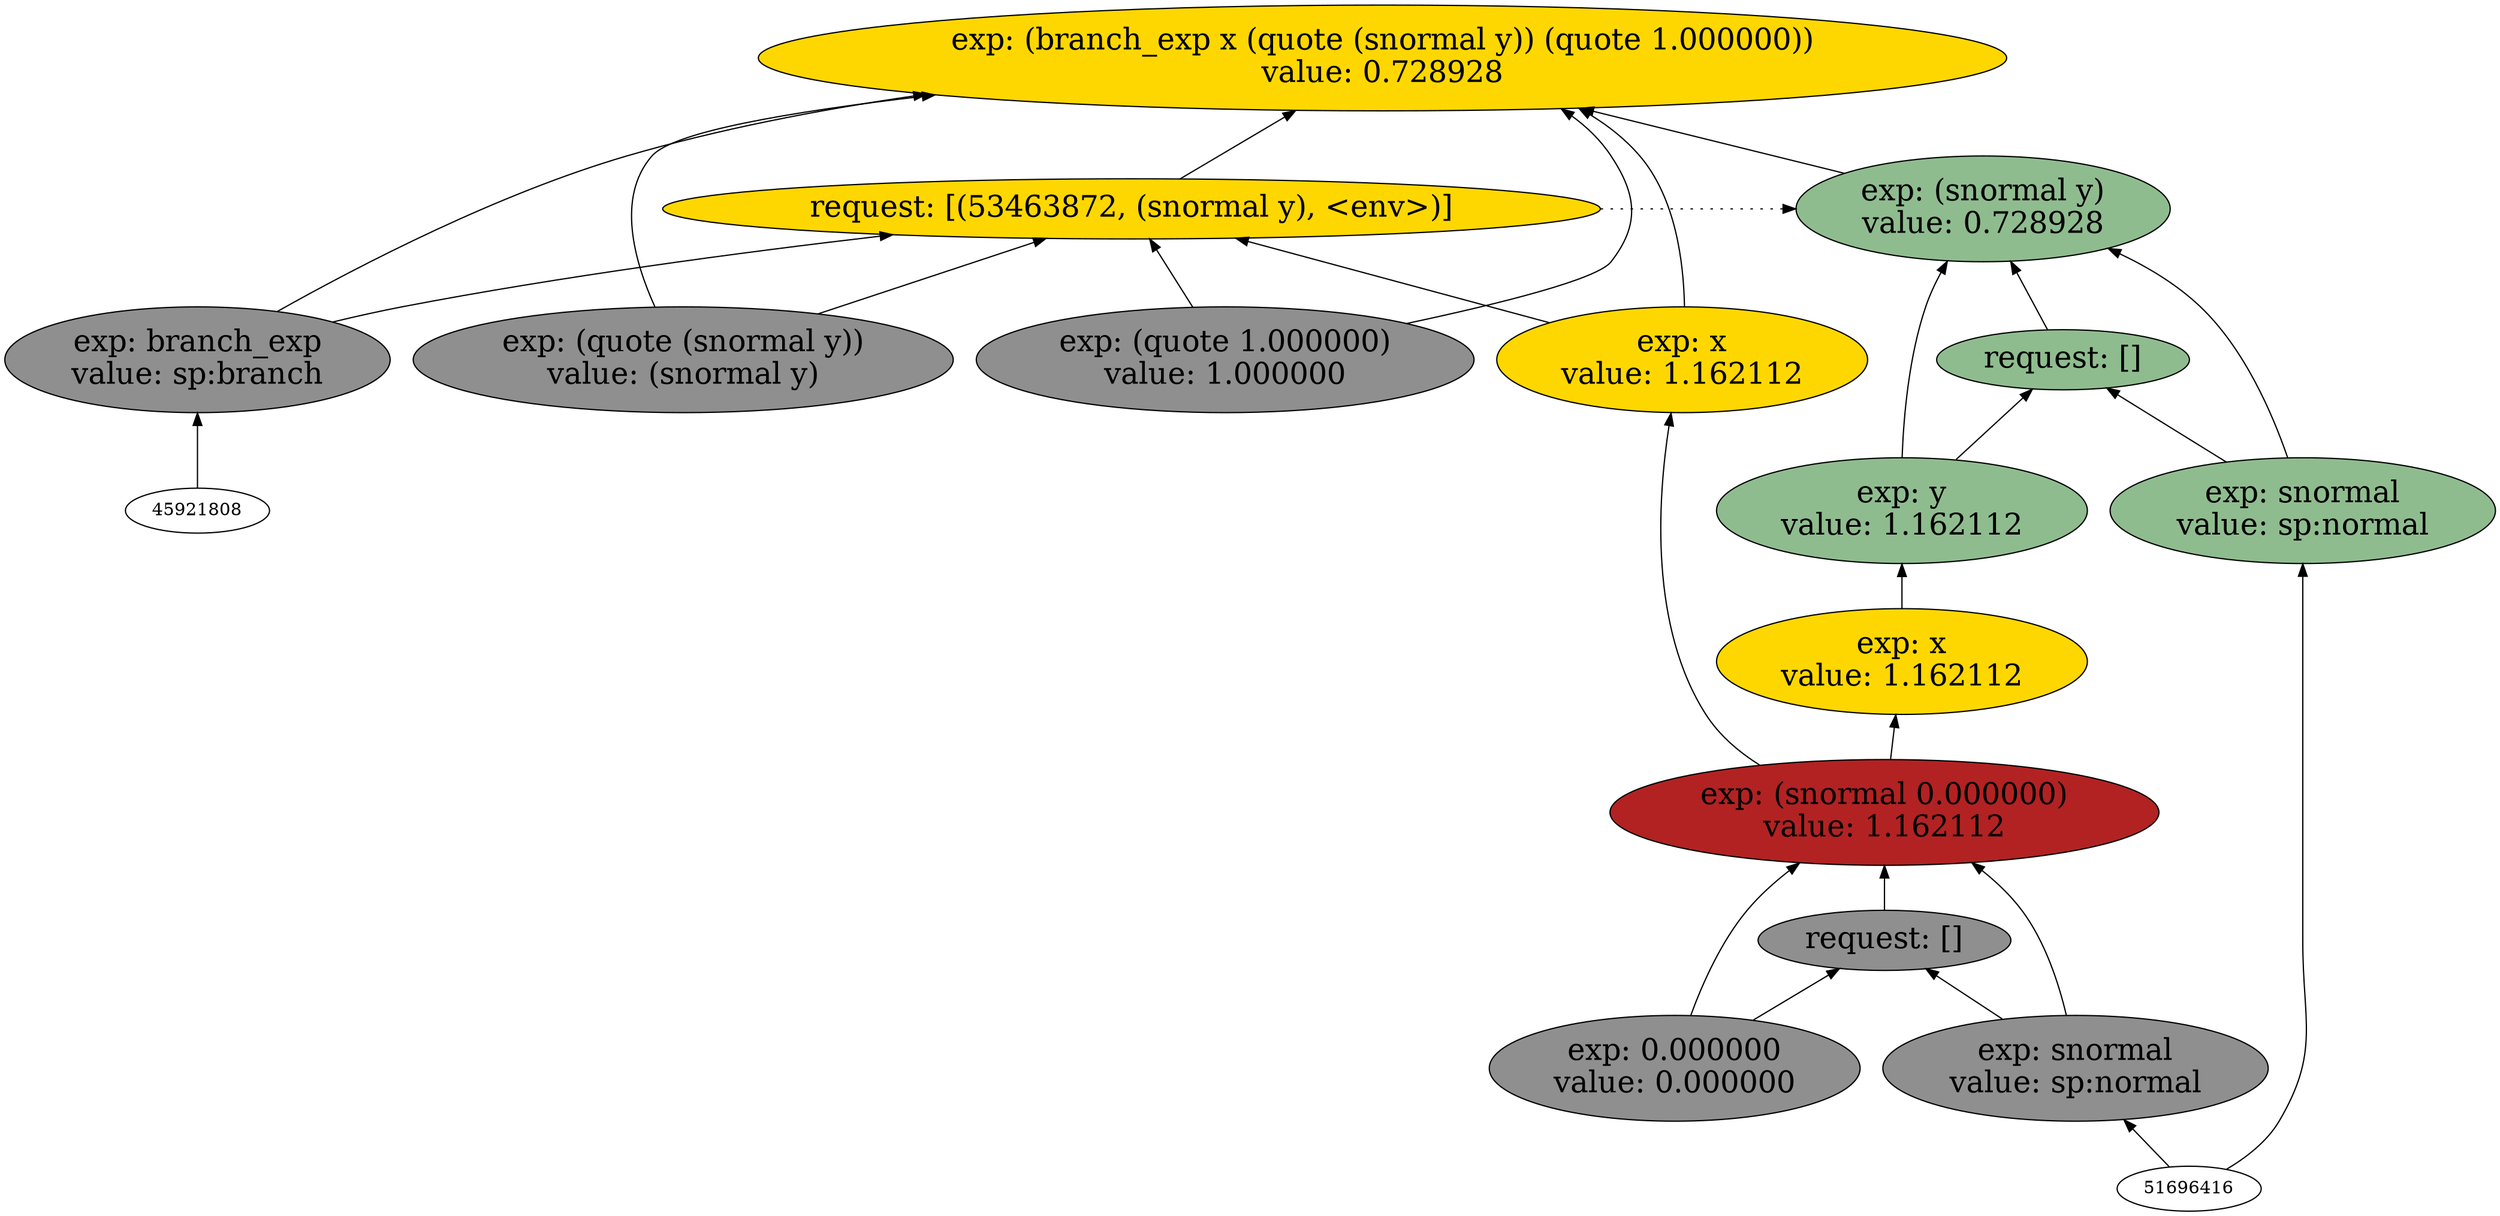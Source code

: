 digraph {
rankdir=BT
fontsize=24
subgraph clster1 {
label="Venture Families"
subgraph clster2 {
label="1"
"51894320"["fillcolor"="firebrick" "fontsize"="24" "label"="exp: (snormal 0.000000)\nvalue: 1.162112" "shape"="ellipse" "style"="filled" ]
"53886816"["fillcolor"="grey56" "fontsize"="24" "label"="request: []" "shape"="ellipse" "style"="filled" ]
"52750464"["fillcolor"="grey56" "fontsize"="24" "label"="exp: snormal\nvalue: sp:normal" "shape"="ellipse" "style"="filled" ]
"52788208"["fillcolor"="grey56" "fontsize"="24" "label"="exp: 0.000000\nvalue: 0.000000" "shape"="ellipse" "style"="filled" ]
}

subgraph clster3 {
label="2"
"53204112"["fillcolor"="gold" "fontsize"="24" "label"="exp: x\nvalue: 1.162112" "shape"="ellipse" "style"="filled" ]
}

subgraph clster4 {
label="3"
"53525392"["fillcolor"="gold" "fontsize"="24" "label"="exp: (branch_exp x (quote (snormal y)) (quote 1.000000))\nvalue: 0.728928" "shape"="ellipse" "style"="filled" ]
"53463872"["fillcolor"="gold" "fontsize"="24" "label"="request: [(53463872, (snormal y), <env>)]" "shape"="ellipse" "style"="filled" ]
"52077520"["fillcolor"="grey56" "fontsize"="24" "label"="exp: branch_exp\nvalue: sp:branch" "shape"="ellipse" "style"="filled" ]
"53239056"["fillcolor"="gold" "fontsize"="24" "label"="exp: x\nvalue: 1.162112" "shape"="ellipse" "style"="filled" ]
"51776016"["fillcolor"="grey56" "fontsize"="24" "label"="exp: (quote (snormal y))\nvalue: (snormal y)" "shape"="ellipse" "style"="filled" ]
"52070304"["fillcolor"="grey56" "fontsize"="24" "label"="exp: (quote 1.000000)\nvalue: 1.000000" "shape"="ellipse" "style"="filled" ]
}

}

subgraph clster5 {
label=""
"52202480"["fillcolor"="darkseagreen" "fontsize"="24" "label"="exp: (snormal y)\nvalue: 0.728928" "shape"="ellipse" "style"="filled" ]
"52238304"["fillcolor"="darkseagreen" "fontsize"="24" "label"="request: []" "shape"="ellipse" "style"="filled" ]
"51971520"["fillcolor"="darkseagreen" "fontsize"="24" "label"="exp: snormal\nvalue: sp:normal" "shape"="ellipse" "style"="filled" ]
"52240192"["fillcolor"="darkseagreen" "fontsize"="24" "label"="exp: y\nvalue: 1.162112" "shape"="ellipse" "style"="filled" ]
}

"52750464" -> "51894320"["arrowhead"="normal" "color"="black" "constraint"="true" "style"="solid" ]
"52750464" -> "53886816"["arrowhead"="normal" "color"="black" "constraint"="true" "style"="solid" ]
"51696416" -> "52750464"["arrowhead"="normal" "color"="black" "constraint"="true" "style"="solid" ]
"52788208" -> "51894320"["arrowhead"="normal" "color"="black" "constraint"="true" "style"="solid" ]
"52788208" -> "53886816"["arrowhead"="normal" "color"="black" "constraint"="true" "style"="solid" ]
"53886816" -> "51894320"["arrowhead"="normal" "color"="black" "constraint"="true" "style"="solid" ]
"51971520" -> "52202480"["arrowhead"="normal" "color"="black" "constraint"="true" "style"="solid" ]
"51971520" -> "52238304"["arrowhead"="normal" "color"="black" "constraint"="true" "style"="solid" ]
"51696416" -> "51971520"["arrowhead"="normal" "color"="black" "constraint"="true" "style"="solid" ]
"52240192" -> "52202480"["arrowhead"="normal" "color"="black" "constraint"="true" "style"="solid" ]
"52240192" -> "52238304"["arrowhead"="normal" "color"="black" "constraint"="true" "style"="solid" ]
"53204112" -> "52240192"["arrowhead"="normal" "color"="black" "constraint"="true" "style"="solid" ]
"52238304" -> "52202480"["arrowhead"="normal" "color"="black" "constraint"="true" "style"="solid" ]
"51894320" -> "53204112"["arrowhead"="normal" "color"="black" "constraint"="true" "style"="solid" ]
"52077520" -> "53525392"["arrowhead"="normal" "color"="black" "constraint"="true" "style"="solid" ]
"52077520" -> "53463872"["arrowhead"="normal" "color"="black" "constraint"="true" "style"="solid" ]
"45921808" -> "52077520"["arrowhead"="normal" "color"="black" "constraint"="true" "style"="solid" ]
"53239056" -> "53525392"["arrowhead"="normal" "color"="black" "constraint"="true" "style"="solid" ]
"53239056" -> "53463872"["arrowhead"="normal" "color"="black" "constraint"="true" "style"="solid" ]
"51894320" -> "53239056"["arrowhead"="normal" "color"="black" "constraint"="true" "style"="solid" ]
"51776016" -> "53525392"["arrowhead"="normal" "color"="black" "constraint"="true" "style"="solid" ]
"51776016" -> "53463872"["arrowhead"="normal" "color"="black" "constraint"="true" "style"="solid" ]
"52070304" -> "53525392"["arrowhead"="normal" "color"="black" "constraint"="true" "style"="solid" ]
"52070304" -> "53463872"["arrowhead"="normal" "color"="black" "constraint"="true" "style"="solid" ]
"53463872" -> "53525392"["arrowhead"="normal" "color"="black" "constraint"="true" "style"="solid" ]
"52202480" -> "53525392"["arrowhead"="normal" "color"="black" "constraint"="true" "style"="solid" ]
"53463872" -> "52202480"["arrowhead"="normal" "color"="black" "constraint"="false" "style"="dotted" ]

}